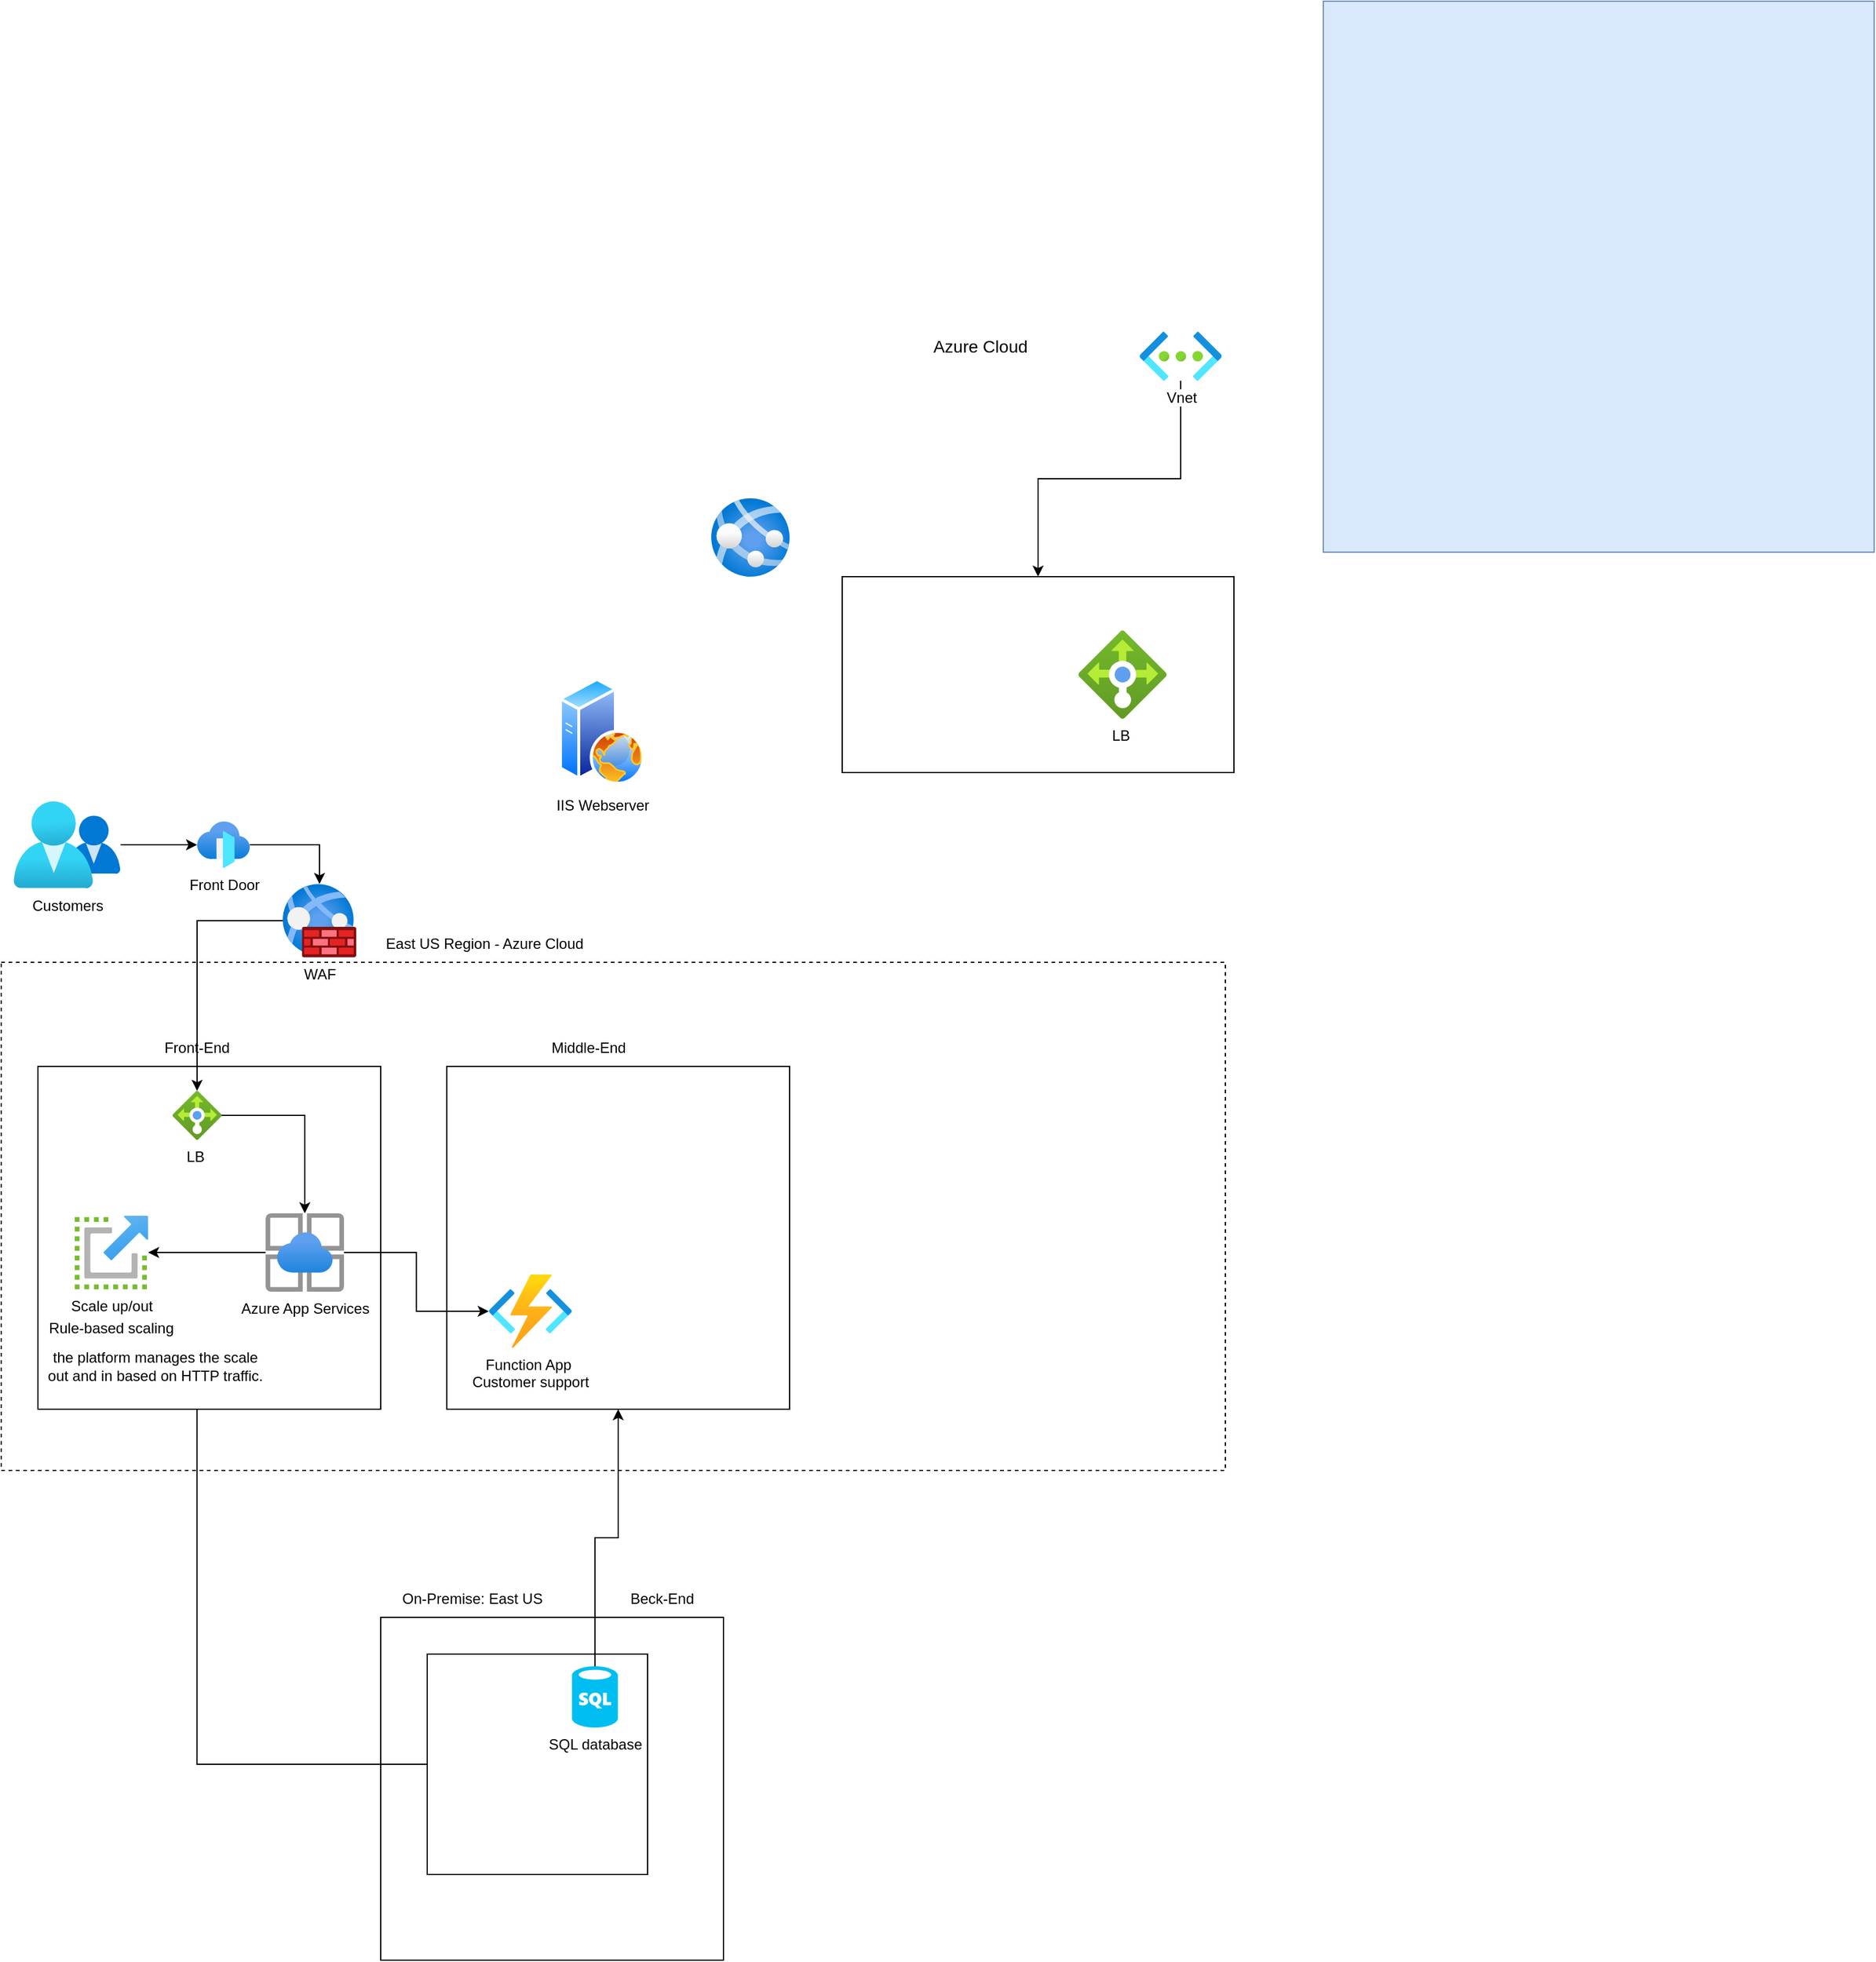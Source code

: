 <mxfile version="21.6.5" type="github">
  <diagram name="Page-1" id="xRznutv9lLpQDjjXEBbJ">
    <mxGraphModel dx="1259" dy="1853" grid="1" gridSize="10" guides="1" tooltips="1" connect="1" arrows="1" fold="1" page="1" pageScale="1" pageWidth="827" pageHeight="1169" math="0" shadow="0">
      <root>
        <mxCell id="0" />
        <mxCell id="1" parent="0" />
        <mxCell id="i9ldFEE3pmpLfWPivPnd-41" value="" style="whiteSpace=wrap;html=1;aspect=fixed;" vertex="1" parent="1">
          <mxGeometry x="384" y="640" width="280" height="280" as="geometry" />
        </mxCell>
        <mxCell id="i9ldFEE3pmpLfWPivPnd-43" value="" style="whiteSpace=wrap;html=1;aspect=fixed;" vertex="1" parent="1">
          <mxGeometry x="330" y="1090" width="280" height="280" as="geometry" />
        </mxCell>
        <mxCell id="i9ldFEE3pmpLfWPivPnd-35" value="" style="verticalLabelPosition=bottom;verticalAlign=top;html=1;shape=mxgraph.basic.rect;fillColor2=none;strokeWidth=1;size=20;indent=5;dashed=1;fillColor=none;" vertex="1" parent="1">
          <mxGeometry x="20" y="555" width="1000" height="415" as="geometry" />
        </mxCell>
        <mxCell id="i9ldFEE3pmpLfWPivPnd-45" style="edgeStyle=orthogonalEdgeStyle;rounded=0;orthogonalLoop=1;jettySize=auto;html=1;entryX=0.464;entryY=0.143;entryDx=0;entryDy=0;entryPerimeter=0;" edge="1" parent="1" source="i9ldFEE3pmpLfWPivPnd-33" target="i9ldFEE3pmpLfWPivPnd-19">
          <mxGeometry relative="1" as="geometry" />
        </mxCell>
        <mxCell id="i9ldFEE3pmpLfWPivPnd-33" value="" style="whiteSpace=wrap;html=1;aspect=fixed;" vertex="1" parent="1">
          <mxGeometry x="368" y="1120" width="180" height="180" as="geometry" />
        </mxCell>
        <mxCell id="i9ldFEE3pmpLfWPivPnd-29" value="" style="whiteSpace=wrap;html=1;verticalAlign=top;labelBackgroundColor=default;" vertex="1" parent="1">
          <mxGeometry x="707" y="240" width="320" height="160" as="geometry" />
        </mxCell>
        <mxCell id="i9ldFEE3pmpLfWPivPnd-21" value="" style="whiteSpace=wrap;html=1;aspect=fixed;fillColor=#dae8fc;strokeColor=#6c8ebf;" vertex="1" parent="1">
          <mxGeometry x="1100" y="-230" width="450" height="450" as="geometry" />
        </mxCell>
        <mxCell id="i9ldFEE3pmpLfWPivPnd-19" value="" style="whiteSpace=wrap;html=1;aspect=fixed;" vertex="1" parent="1">
          <mxGeometry x="50" y="640" width="280" height="280" as="geometry" />
        </mxCell>
        <mxCell id="i9ldFEE3pmpLfWPivPnd-47" style="edgeStyle=orthogonalEdgeStyle;rounded=0;orthogonalLoop=1;jettySize=auto;html=1;" edge="1" parent="1" source="i9ldFEE3pmpLfWPivPnd-1" target="i9ldFEE3pmpLfWPivPnd-41">
          <mxGeometry relative="1" as="geometry" />
        </mxCell>
        <mxCell id="i9ldFEE3pmpLfWPivPnd-1" value="SQL database" style="verticalLabelPosition=bottom;html=1;verticalAlign=top;align=center;strokeColor=none;fillColor=#00BEF2;shape=mxgraph.azure.sql_database;" vertex="1" parent="1">
          <mxGeometry x="486.25" y="1130" width="37.5" height="50" as="geometry" />
        </mxCell>
        <mxCell id="i9ldFEE3pmpLfWPivPnd-56" style="edgeStyle=orthogonalEdgeStyle;rounded=0;orthogonalLoop=1;jettySize=auto;html=1;" edge="1" parent="1" source="i9ldFEE3pmpLfWPivPnd-10" target="i9ldFEE3pmpLfWPivPnd-52">
          <mxGeometry relative="1" as="geometry" />
        </mxCell>
        <mxCell id="i9ldFEE3pmpLfWPivPnd-10" value="LB&amp;nbsp;" style="image;aspect=fixed;html=1;points=[];align=center;fontSize=12;image=img/lib/azure2/networking/Load_Balancers.svg;" vertex="1" parent="1">
          <mxGeometry x="160" y="660" width="40" height="40" as="geometry" />
        </mxCell>
        <mxCell id="i9ldFEE3pmpLfWPivPnd-30" value="" style="edgeStyle=orthogonalEdgeStyle;rounded=0;orthogonalLoop=1;jettySize=auto;html=1;" edge="1" parent="1" source="i9ldFEE3pmpLfWPivPnd-11" target="i9ldFEE3pmpLfWPivPnd-29">
          <mxGeometry relative="1" as="geometry" />
        </mxCell>
        <mxCell id="i9ldFEE3pmpLfWPivPnd-11" value="Vnet&lt;br&gt;" style="image;aspect=fixed;html=1;points=[];align=center;fontSize=12;image=img/lib/azure2/networking/Virtual_Networks.svg;" vertex="1" parent="1">
          <mxGeometry x="950" y="40" width="67" height="40" as="geometry" />
        </mxCell>
        <mxCell id="i9ldFEE3pmpLfWPivPnd-13" value="" style="image;aspect=fixed;html=1;points=[];align=center;fontSize=12;image=img/lib/azure2/compute/App_Services.svg;" vertex="1" parent="1">
          <mxGeometry x="600" y="176" width="64" height="64" as="geometry" />
        </mxCell>
        <mxCell id="i9ldFEE3pmpLfWPivPnd-14" value="&lt;font style=&quot;font-size: 14px;&quot;&gt;Azure Cloud&lt;/font&gt;" style="text;strokeColor=none;align=center;fillColor=none;html=1;verticalAlign=middle;whiteSpace=wrap;rounded=0;" vertex="1" parent="1">
          <mxGeometry x="740" y="22" width="160" height="60" as="geometry" />
        </mxCell>
        <mxCell id="i9ldFEE3pmpLfWPivPnd-20" value="On-Premise: East US" style="text;html=1;strokeColor=none;fillColor=none;align=center;verticalAlign=middle;whiteSpace=wrap;rounded=0;" vertex="1" parent="1">
          <mxGeometry x="300" y="1050" width="210" height="50" as="geometry" />
        </mxCell>
        <mxCell id="i9ldFEE3pmpLfWPivPnd-51" style="edgeStyle=orthogonalEdgeStyle;rounded=0;orthogonalLoop=1;jettySize=auto;html=1;" edge="1" parent="1" source="i9ldFEE3pmpLfWPivPnd-23" target="i9ldFEE3pmpLfWPivPnd-10">
          <mxGeometry relative="1" as="geometry" />
        </mxCell>
        <mxCell id="i9ldFEE3pmpLfWPivPnd-23" value="WAF" style="image;aspect=fixed;html=1;points=[];align=center;fontSize=12;image=img/lib/azure2/networking/Web_Application_Firewall_Policies_WAF.svg;" vertex="1" parent="1">
          <mxGeometry x="250" y="491" width="60" height="60" as="geometry" />
        </mxCell>
        <mxCell id="i9ldFEE3pmpLfWPivPnd-24" value="Front-End" style="text;html=1;strokeColor=none;fillColor=none;align=center;verticalAlign=middle;whiteSpace=wrap;rounded=0;" vertex="1" parent="1">
          <mxGeometry x="150" y="610" width="60" height="30" as="geometry" />
        </mxCell>
        <mxCell id="i9ldFEE3pmpLfWPivPnd-50" style="edgeStyle=orthogonalEdgeStyle;rounded=0;orthogonalLoop=1;jettySize=auto;html=1;" edge="1" parent="1" source="i9ldFEE3pmpLfWPivPnd-25" target="i9ldFEE3pmpLfWPivPnd-23">
          <mxGeometry relative="1" as="geometry" />
        </mxCell>
        <mxCell id="i9ldFEE3pmpLfWPivPnd-25" value="Front Door&lt;br&gt;" style="image;aspect=fixed;html=1;points=[];align=center;fontSize=12;image=img/lib/azure2/networking/Front_Doors.svg;" vertex="1" parent="1">
          <mxGeometry x="180" y="440" width="43.07" height="38" as="geometry" />
        </mxCell>
        <mxCell id="i9ldFEE3pmpLfWPivPnd-32" style="edgeStyle=orthogonalEdgeStyle;rounded=0;orthogonalLoop=1;jettySize=auto;html=1;" edge="1" parent="1" source="i9ldFEE3pmpLfWPivPnd-26" target="i9ldFEE3pmpLfWPivPnd-25">
          <mxGeometry relative="1" as="geometry" />
        </mxCell>
        <mxCell id="i9ldFEE3pmpLfWPivPnd-26" value="Customers&lt;br&gt;" style="image;aspect=fixed;html=1;points=[];align=center;fontSize=12;image=img/lib/azure2/management_governance/My_Customers.svg;" vertex="1" parent="1">
          <mxGeometry x="30" y="423.5" width="87.49" height="71" as="geometry" />
        </mxCell>
        <mxCell id="i9ldFEE3pmpLfWPivPnd-31" value="LB&amp;nbsp;" style="image;aspect=fixed;html=1;points=[];align=center;fontSize=12;image=img/lib/azure2/networking/Load_Balancers.svg;" vertex="1" parent="1">
          <mxGeometry x="900" y="284" width="72" height="72" as="geometry" />
        </mxCell>
        <mxCell id="i9ldFEE3pmpLfWPivPnd-37" value="East US Region - Azure Cloud" style="text;strokeColor=none;align=center;fillColor=none;html=1;verticalAlign=middle;whiteSpace=wrap;rounded=0;" vertex="1" parent="1">
          <mxGeometry x="320" y="525" width="190" height="30" as="geometry" />
        </mxCell>
        <mxCell id="i9ldFEE3pmpLfWPivPnd-42" value="Middle-End" style="text;html=1;strokeColor=none;fillColor=none;align=center;verticalAlign=middle;whiteSpace=wrap;rounded=0;" vertex="1" parent="1">
          <mxGeometry x="460" y="610" width="80" height="30" as="geometry" />
        </mxCell>
        <mxCell id="i9ldFEE3pmpLfWPivPnd-44" value="Beck-End" style="text;html=1;strokeColor=none;fillColor=none;align=center;verticalAlign=middle;whiteSpace=wrap;rounded=0;" vertex="1" parent="1">
          <mxGeometry x="520" y="1060" width="80" height="30" as="geometry" />
        </mxCell>
        <mxCell id="i9ldFEE3pmpLfWPivPnd-2" value="IIS Webserver" style="image;aspect=fixed;perimeter=ellipsePerimeter;html=1;align=center;shadow=0;dashed=0;spacingTop=3;image=img/lib/active_directory/web_server.svg;" vertex="1" parent="1">
          <mxGeometry x="475.64" y="322.55" width="69.96" height="87.45" as="geometry" />
        </mxCell>
        <mxCell id="i9ldFEE3pmpLfWPivPnd-57" style="edgeStyle=orthogonalEdgeStyle;rounded=0;orthogonalLoop=1;jettySize=auto;html=1;" edge="1" parent="1" source="i9ldFEE3pmpLfWPivPnd-52" target="i9ldFEE3pmpLfWPivPnd-55">
          <mxGeometry relative="1" as="geometry" />
        </mxCell>
        <mxCell id="i9ldFEE3pmpLfWPivPnd-59" style="edgeStyle=orthogonalEdgeStyle;rounded=0;orthogonalLoop=1;jettySize=auto;html=1;" edge="1" parent="1" source="i9ldFEE3pmpLfWPivPnd-52" target="i9ldFEE3pmpLfWPivPnd-12">
          <mxGeometry relative="1" as="geometry" />
        </mxCell>
        <mxCell id="i9ldFEE3pmpLfWPivPnd-52" value="Azure App Services&lt;br&gt;" style="image;aspect=fixed;html=1;points=[];align=center;fontSize=12;image=img/lib/azure2/app_services/App_Service_Environments.svg;" vertex="1" parent="1">
          <mxGeometry x="236" y="760" width="64" height="64" as="geometry" />
        </mxCell>
        <mxCell id="i9ldFEE3pmpLfWPivPnd-12" value="Function App&amp;nbsp;&lt;br&gt;Customer support&lt;br&gt;" style="image;aspect=fixed;html=1;points=[];align=center;fontSize=12;image=img/lib/azure2/compute/Function_Apps.svg;" vertex="1" parent="1">
          <mxGeometry x="418.25" y="810" width="68" height="60" as="geometry" />
        </mxCell>
        <mxCell id="i9ldFEE3pmpLfWPivPnd-55" value="Scale up/out" style="image;aspect=fixed;html=1;points=[];align=center;fontSize=12;image=img/lib/azure2/general/Scale.svg;" vertex="1" parent="1">
          <mxGeometry x="80" y="762" width="60" height="60" as="geometry" />
        </mxCell>
        <mxCell id="i9ldFEE3pmpLfWPivPnd-61" value="Rule-based scaling" style="text;strokeColor=none;align=center;fillColor=none;html=1;verticalAlign=middle;whiteSpace=wrap;rounded=0;" vertex="1" parent="1">
          <mxGeometry x="25" y="824" width="170" height="60" as="geometry" />
        </mxCell>
        <mxCell id="i9ldFEE3pmpLfWPivPnd-62" value="the platform manages the scale out and in based on HTTP traffic." style="text;strokeColor=none;align=center;fillColor=none;html=1;verticalAlign=middle;whiteSpace=wrap;rounded=0;" vertex="1" parent="1">
          <mxGeometry x="56" y="860" width="180" height="50" as="geometry" />
        </mxCell>
      </root>
    </mxGraphModel>
  </diagram>
</mxfile>

